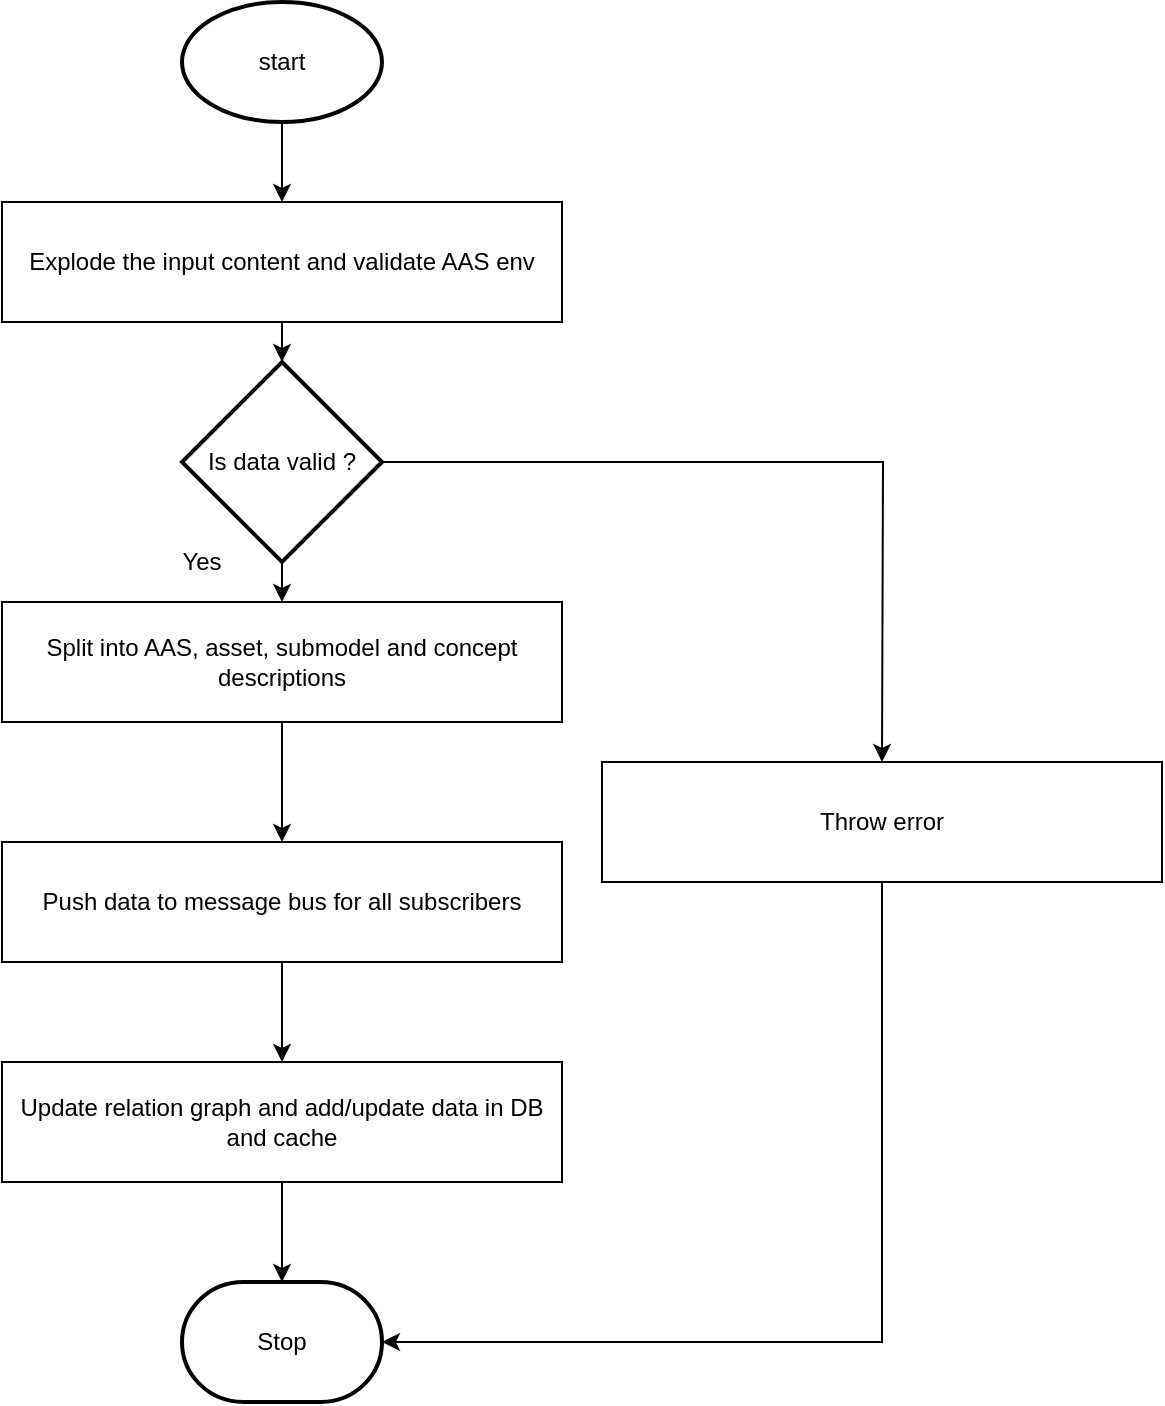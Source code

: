 <mxfile version="13.6.2" type="device"><diagram id="rTXVwxD2QYagHd2Oo2Dq" name="Page-1"><mxGraphModel dx="1422" dy="822" grid="1" gridSize="10" guides="1" tooltips="1" connect="1" arrows="1" fold="1" page="1" pageScale="1" pageWidth="850" pageHeight="1100" math="0" shadow="0"><root><mxCell id="0"/><mxCell id="1" parent="0"/><mxCell id="mUxwbvse_74yknliMuQV-3" style="edgeStyle=orthogonalEdgeStyle;rounded=0;orthogonalLoop=1;jettySize=auto;html=1;exitX=0.5;exitY=1;exitDx=0;exitDy=0;exitPerimeter=0;" edge="1" parent="1" source="mUxwbvse_74yknliMuQV-1" target="mUxwbvse_74yknliMuQV-2"><mxGeometry relative="1" as="geometry"/></mxCell><mxCell id="mUxwbvse_74yknliMuQV-1" value="start" style="strokeWidth=2;html=1;shape=mxgraph.flowchart.start_1;whiteSpace=wrap;" vertex="1" parent="1"><mxGeometry x="330" y="60" width="100" height="60" as="geometry"/></mxCell><mxCell id="mUxwbvse_74yknliMuQV-5" style="edgeStyle=orthogonalEdgeStyle;rounded=0;orthogonalLoop=1;jettySize=auto;html=1;exitX=0.5;exitY=1;exitDx=0;exitDy=0;entryX=0.5;entryY=0;entryDx=0;entryDy=0;" edge="1" parent="1" source="mUxwbvse_74yknliMuQV-2"><mxGeometry relative="1" as="geometry"><mxPoint x="380" y="240" as="targetPoint"/></mxGeometry></mxCell><mxCell id="mUxwbvse_74yknliMuQV-2" value="Explode the input content and validate AAS env" style="rounded=0;whiteSpace=wrap;html=1;" vertex="1" parent="1"><mxGeometry x="240" y="160" width="280" height="60" as="geometry"/></mxCell><mxCell id="mUxwbvse_74yknliMuQV-8" style="edgeStyle=orthogonalEdgeStyle;rounded=0;orthogonalLoop=1;jettySize=auto;html=1;exitX=0.5;exitY=1;exitDx=0;exitDy=0;exitPerimeter=0;entryX=0.5;entryY=0;entryDx=0;entryDy=0;" edge="1" parent="1" source="mUxwbvse_74yknliMuQV-6" target="mUxwbvse_74yknliMuQV-7"><mxGeometry relative="1" as="geometry"/></mxCell><mxCell id="mUxwbvse_74yknliMuQV-15" style="edgeStyle=orthogonalEdgeStyle;rounded=0;orthogonalLoop=1;jettySize=auto;html=1;exitX=1;exitY=0.5;exitDx=0;exitDy=0;exitPerimeter=0;" edge="1" parent="1" source="mUxwbvse_74yknliMuQV-6"><mxGeometry relative="1" as="geometry"><mxPoint x="680" y="440" as="targetPoint"/></mxGeometry></mxCell><mxCell id="mUxwbvse_74yknliMuQV-6" value="Is data valid ?" style="strokeWidth=2;html=1;shape=mxgraph.flowchart.decision;whiteSpace=wrap;" vertex="1" parent="1"><mxGeometry x="330" y="240" width="100" height="100" as="geometry"/></mxCell><mxCell id="mUxwbvse_74yknliMuQV-10" style="edgeStyle=orthogonalEdgeStyle;rounded=0;orthogonalLoop=1;jettySize=auto;html=1;exitX=0.5;exitY=1;exitDx=0;exitDy=0;" edge="1" parent="1" source="mUxwbvse_74yknliMuQV-7" target="mUxwbvse_74yknliMuQV-9"><mxGeometry relative="1" as="geometry"/></mxCell><mxCell id="mUxwbvse_74yknliMuQV-7" value="Split into AAS, asset, submodel and concept descriptions" style="rounded=0;whiteSpace=wrap;html=1;" vertex="1" parent="1"><mxGeometry x="240" y="360" width="280" height="60" as="geometry"/></mxCell><mxCell id="mUxwbvse_74yknliMuQV-12" style="edgeStyle=orthogonalEdgeStyle;rounded=0;orthogonalLoop=1;jettySize=auto;html=1;exitX=0.5;exitY=1;exitDx=0;exitDy=0;entryX=0.5;entryY=0;entryDx=0;entryDy=0;" edge="1" parent="1" source="mUxwbvse_74yknliMuQV-9" target="mUxwbvse_74yknliMuQV-11"><mxGeometry relative="1" as="geometry"/></mxCell><mxCell id="mUxwbvse_74yknliMuQV-9" value="Push data to message bus for all subscribers" style="rounded=0;whiteSpace=wrap;html=1;" vertex="1" parent="1"><mxGeometry x="240" y="480" width="280" height="60" as="geometry"/></mxCell><mxCell id="mUxwbvse_74yknliMuQV-18" style="edgeStyle=orthogonalEdgeStyle;rounded=0;orthogonalLoop=1;jettySize=auto;html=1;exitX=0.5;exitY=1;exitDx=0;exitDy=0;entryX=0.5;entryY=0;entryDx=0;entryDy=0;entryPerimeter=0;" edge="1" parent="1" source="mUxwbvse_74yknliMuQV-11" target="mUxwbvse_74yknliMuQV-14"><mxGeometry relative="1" as="geometry"/></mxCell><mxCell id="mUxwbvse_74yknliMuQV-11" value="Update relation graph and add/update data in DB and cache" style="rounded=0;whiteSpace=wrap;html=1;" vertex="1" parent="1"><mxGeometry x="240" y="590" width="280" height="60" as="geometry"/></mxCell><mxCell id="mUxwbvse_74yknliMuQV-13" value="Yes" style="text;html=1;strokeColor=none;fillColor=none;align=center;verticalAlign=middle;whiteSpace=wrap;rounded=0;" vertex="1" parent="1"><mxGeometry x="320" y="330" width="40" height="20" as="geometry"/></mxCell><mxCell id="mUxwbvse_74yknliMuQV-14" value="Stop" style="strokeWidth=2;html=1;shape=mxgraph.flowchart.terminator;whiteSpace=wrap;" vertex="1" parent="1"><mxGeometry x="330" y="700" width="100" height="60" as="geometry"/></mxCell><mxCell id="mUxwbvse_74yknliMuQV-17" style="edgeStyle=orthogonalEdgeStyle;rounded=0;orthogonalLoop=1;jettySize=auto;html=1;exitX=0.5;exitY=1;exitDx=0;exitDy=0;entryX=1;entryY=0.5;entryDx=0;entryDy=0;entryPerimeter=0;" edge="1" parent="1" source="mUxwbvse_74yknliMuQV-16" target="mUxwbvse_74yknliMuQV-14"><mxGeometry relative="1" as="geometry"/></mxCell><mxCell id="mUxwbvse_74yknliMuQV-16" value="Throw error" style="rounded=0;whiteSpace=wrap;html=1;" vertex="1" parent="1"><mxGeometry x="540" y="440" width="280" height="60" as="geometry"/></mxCell></root></mxGraphModel></diagram></mxfile>